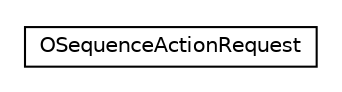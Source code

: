 #!/usr/local/bin/dot
#
# Class diagram 
# Generated by UMLGraph version R5_6-24-gf6e263 (http://www.umlgraph.org/)
#

digraph G {
	edge [fontname="Helvetica",fontsize=10,labelfontname="Helvetica",labelfontsize=10];
	node [fontname="Helvetica",fontsize=10,shape=plaintext];
	nodesep=0.25;
	ranksep=0.5;
	// com.orientechnologies.orient.client.remote.message.sequence.OSequenceActionRequest
	c490541 [label=<<table title="com.orientechnologies.orient.client.remote.message.sequence.OSequenceActionRequest" border="0" cellborder="1" cellspacing="0" cellpadding="2" port="p" href="./OSequenceActionRequest.html">
		<tr><td><table border="0" cellspacing="0" cellpadding="1">
<tr><td align="center" balign="center"> OSequenceActionRequest </td></tr>
		</table></td></tr>
		</table>>, URL="./OSequenceActionRequest.html", fontname="Helvetica", fontcolor="black", fontsize=10.0];
}

